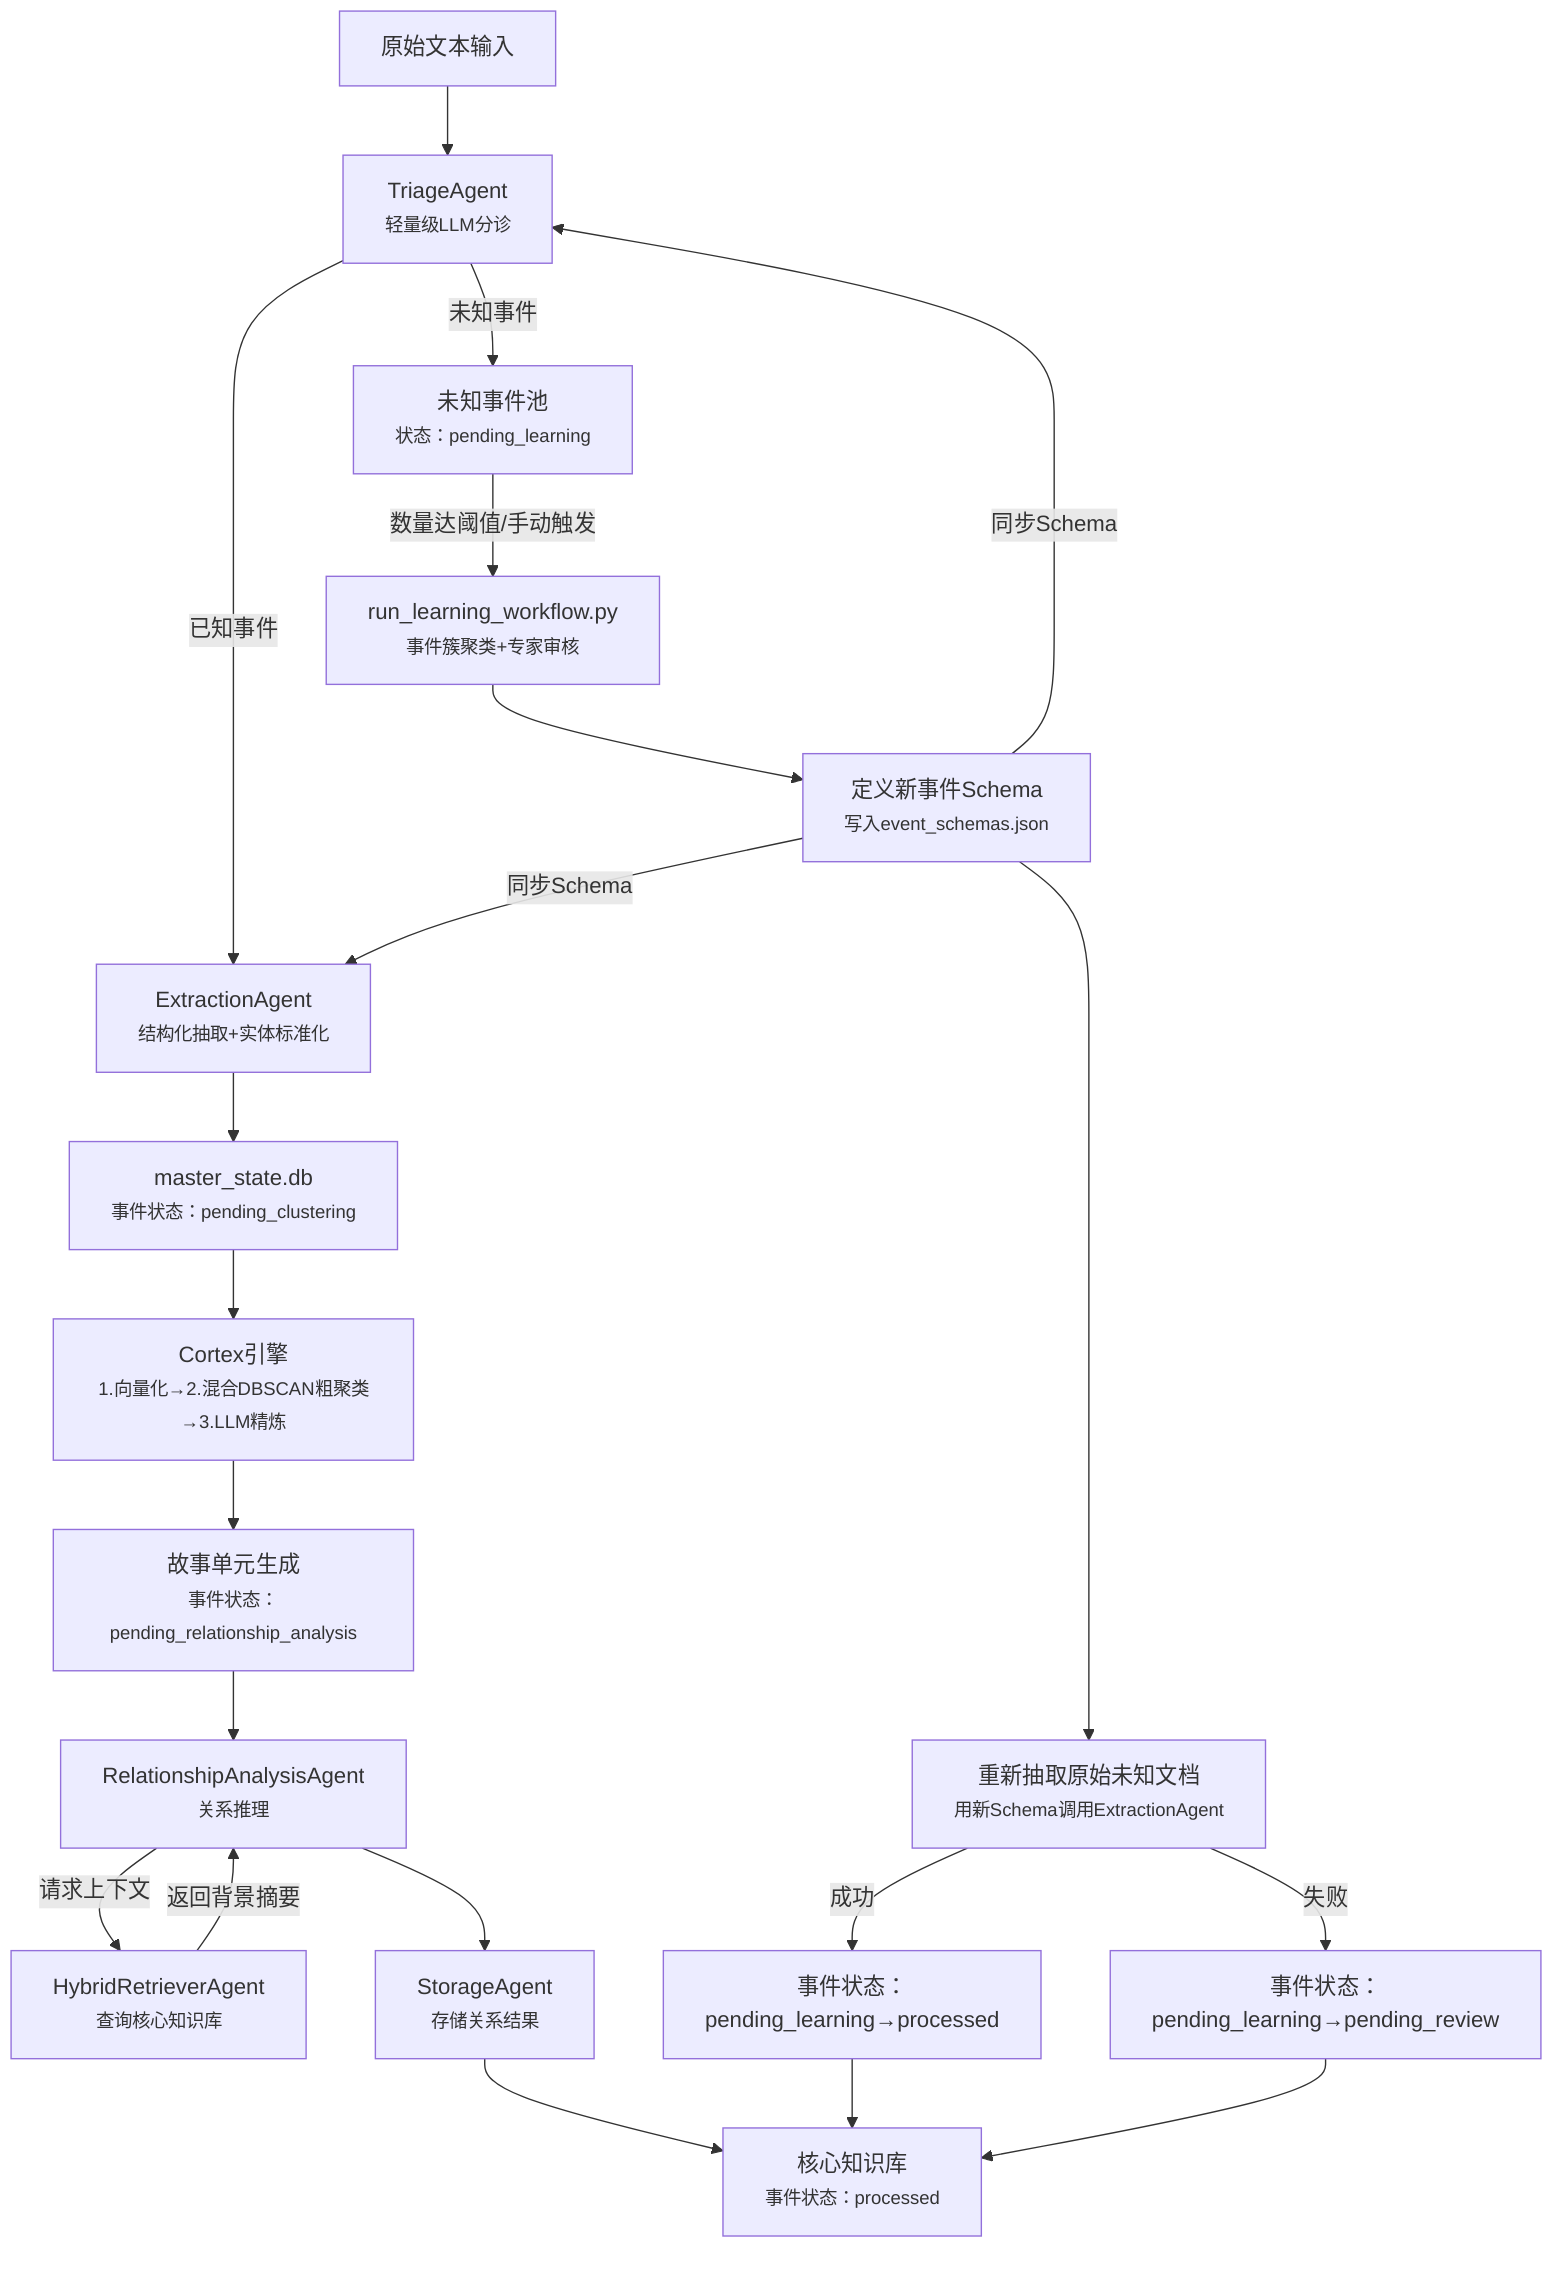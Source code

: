 flowchart TD
    %% 前序智能体：分诊与抽取
    A[原始文本输入] --> B[TriageAgent<br/><small>轻量级LLM分诊</small>]
    B -->|已知事件| C[ExtractionAgent<br/><small>结构化抽取+实体标准化</small>]
    B -->|未知事件| D[未知事件池<br/><small>状态：pending_learning</small>]
    
    %% 核心流程：上下文重建→关系分析
    C --> E[master_state.db<br/><small>事件状态：pending_clustering</small>]
    E --> F[Cortex引擎<br/><small>1.向量化→2.混合DBSCAN粗聚类→3.LLM精炼</small>]
    F --> G[故事单元生成<br/><small>事件状态：pending_relationship_analysis</small>]
    G --> H[RelationshipAnalysisAgent<br/><small>关系推理</small>]
    H -->|请求上下文| I[HybridRetrieverAgent<br/><small>查询核心知识库</small>]
    I -->|返回背景摘要| H
    H --> J[StorageAgent<br/><small>存储关系结果</small>]
    J --> K[核心知识库<br/><small>事件状态：processed</small>]
    
    %% 知识迭代闭环：模式学习
    D -->|数量达阈值/手动触发| L[run_learning_workflow.py<br/><small>事件簇聚类+专家审核</small>]
    L --> M[定义新事件Schema<br/><small>写入event_schemas.json</small>]
    %% 反哺Triage和Extraction
    M -->|同步Schema| B & C
    M --> N[重新抽取原始未知文档<br/><small>用新Schema调用ExtractionAgent</small>]
    N -->|成功| O[事件状态：pending_learning→processed]
    N -->|失败| P[事件状态：pending_learning→pending_review]
    %% 结果存入核心知识库
    O & P --> K